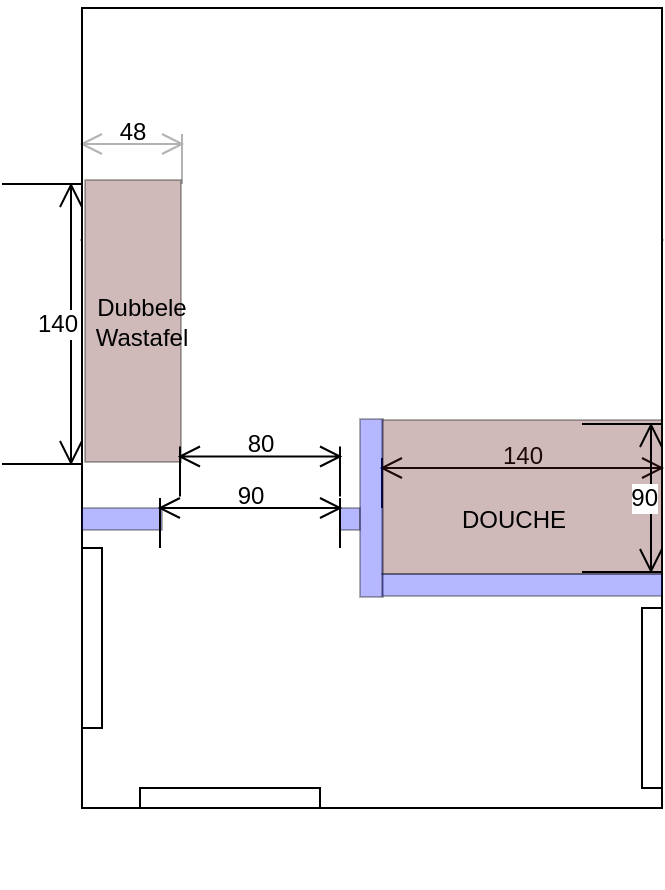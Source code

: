 <mxfile version="14.5.3" type="github"><diagram id="zxyFGUuk85KCquHpNzCP" name="Page-1"><mxGraphModel dx="771" dy="459" grid="1" gridSize="10" guides="1" tooltips="1" connect="1" arrows="1" fold="1" page="1" pageScale="1" pageWidth="850" pageHeight="1100" math="0" shadow="0"><root><mxCell id="0"/><mxCell id="1" parent="0"/><mxCell id="AulW8bhQuf9bYFemuAhg-16" value="" style="group" parent="1" vertex="1" connectable="0"><mxGeometry x="148" y="248" width="290" height="444" as="geometry"/></mxCell><mxCell id="KjAvqt-3xgzLBiE8spDG-5" value="" style="group;container=1;" parent="AulW8bhQuf9bYFemuAhg-16" vertex="1" connectable="0"><mxGeometry width="290" height="444" as="geometry"/></mxCell><mxCell id="KjAvqt-3xgzLBiE8spDG-3" value="&lt;div&gt;290&lt;/div&gt;&lt;div&gt;&lt;br&gt;&lt;/div&gt;" style="verticalLabelPosition=middle;dashed=0;shadow=0;html=1;shape=mxgraph.cabinets.dimension;verticalAlign=top;align=center;rounded=0;" parent="KjAvqt-3xgzLBiE8spDG-5" vertex="1"><mxGeometry y="100" width="290" height="40" as="geometry"/></mxCell><mxCell id="KjAvqt-3xgzLBiE8spDG-6" value="" style="rounded=0;whiteSpace=wrap;html=1;fillColor=none;" parent="KjAvqt-3xgzLBiE8spDG-5" vertex="1"><mxGeometry y="270" width="10" height="90" as="geometry"/></mxCell><mxCell id="KjAvqt-3xgzLBiE8spDG-7" value="" style="rounded=0;whiteSpace=wrap;html=1;fillColor=none;rotation=-90;" parent="KjAvqt-3xgzLBiE8spDG-5" vertex="1"><mxGeometry x="69" y="350" width="10" height="90" as="geometry"/></mxCell><mxCell id="KjAvqt-3xgzLBiE8spDG-8" value="" style="rounded=0;whiteSpace=wrap;html=1;fillColor=none;" parent="KjAvqt-3xgzLBiE8spDG-5" vertex="1"><mxGeometry x="280" y="300" width="10" height="90" as="geometry"/></mxCell><mxCell id="AulW8bhQuf9bYFemuAhg-3" value="" style="rounded=0;whiteSpace=wrap;html=1;fillColor=#0A12FF;opacity=30;" parent="KjAvqt-3xgzLBiE8spDG-5" vertex="1"><mxGeometry y="250" width="20" height="11" as="geometry"/></mxCell><mxCell id="AulW8bhQuf9bYFemuAhg-5" value="" style="rounded=0;whiteSpace=wrap;html=1;fillColor=#0A12FF;opacity=30;" parent="KjAvqt-3xgzLBiE8spDG-5" vertex="1"><mxGeometry x="110" y="250" width="20" height="11" as="geometry"/></mxCell><mxCell id="AulW8bhQuf9bYFemuAhg-8" value="" style="rounded=0;whiteSpace=wrap;html=1;" parent="KjAvqt-3xgzLBiE8spDG-5" vertex="1"><mxGeometry y="4" width="290" height="400" as="geometry"/></mxCell><mxCell id="AulW8bhQuf9bYFemuAhg-11" value="" style="rounded=0;whiteSpace=wrap;html=1;fillColor=none;" parent="KjAvqt-3xgzLBiE8spDG-5" vertex="1"><mxGeometry y="274" width="10" height="90" as="geometry"/></mxCell><mxCell id="AulW8bhQuf9bYFemuAhg-12" value="" style="rounded=0;whiteSpace=wrap;html=1;fillColor=none;rotation=-90;" parent="KjAvqt-3xgzLBiE8spDG-5" vertex="1"><mxGeometry x="69" y="354" width="10" height="90" as="geometry"/></mxCell><mxCell id="AulW8bhQuf9bYFemuAhg-13" value="" style="rounded=0;whiteSpace=wrap;html=1;fillColor=none;" parent="KjAvqt-3xgzLBiE8spDG-5" vertex="1"><mxGeometry x="280" y="304" width="10" height="90" as="geometry"/></mxCell><mxCell id="AulW8bhQuf9bYFemuAhg-14" value="" style="rounded=0;whiteSpace=wrap;html=1;fillColor=#0A12FF;opacity=30;" parent="KjAvqt-3xgzLBiE8spDG-5" vertex="1"><mxGeometry y="254" width="40" height="11" as="geometry"/></mxCell><mxCell id="AulW8bhQuf9bYFemuAhg-15" value="" style="rounded=0;whiteSpace=wrap;html=1;fillColor=#0A12FF;opacity=30;" parent="KjAvqt-3xgzLBiE8spDG-5" vertex="1"><mxGeometry x="129" y="254" width="10" height="11" as="geometry"/></mxCell><mxCell id="AulW8bhQuf9bYFemuAhg-9" value="140" style="verticalLabelPosition=middle;dashed=0;shadow=0;html=1;shape=mxgraph.cabinets.dimension;verticalAlign=top;align=center;rounded=0;" parent="KjAvqt-3xgzLBiE8spDG-5" vertex="1"><mxGeometry x="150" y="214" width="140" height="40" as="geometry"/></mxCell><mxCell id="AulW8bhQuf9bYFemuAhg-18" value="" style="rounded=0;whiteSpace=wrap;html=1;opacity=30;fillColor=#611A1A;" parent="KjAvqt-3xgzLBiE8spDG-5" vertex="1"><mxGeometry x="150" y="210" width="140" height="77" as="geometry"/></mxCell><mxCell id="AulW8bhQuf9bYFemuAhg-19" value="DOUCHE" style="text;html=1;strokeColor=none;fillColor=none;align=center;verticalAlign=middle;whiteSpace=wrap;rounded=0;opacity=30;" parent="KjAvqt-3xgzLBiE8spDG-5" vertex="1"><mxGeometry x="196" y="250" width="40" height="20" as="geometry"/></mxCell><mxCell id="AulW8bhQuf9bYFemuAhg-20" value="" style="rounded=0;whiteSpace=wrap;html=1;opacity=30;fillColor=#611A1A;rotation=-90;" parent="KjAvqt-3xgzLBiE8spDG-5" vertex="1"><mxGeometry x="-45" y="136.5" width="141" height="48" as="geometry"/></mxCell><mxCell id="AulW8bhQuf9bYFemuAhg-22" value="&lt;div&gt;Dubbele&lt;br&gt;&lt;/div&gt;&lt;div&gt;Wastafel&lt;/div&gt;" style="text;html=1;strokeColor=none;fillColor=none;align=center;verticalAlign=middle;whiteSpace=wrap;rounded=0;opacity=30;" parent="KjAvqt-3xgzLBiE8spDG-5" vertex="1"><mxGeometry x="10" y="150.5" width="40" height="20" as="geometry"/></mxCell><mxCell id="AulW8bhQuf9bYFemuAhg-24" value="48" style="verticalLabelPosition=middle;dashed=0;shadow=0;html=1;shape=mxgraph.cabinets.dimension;verticalAlign=top;align=center;fillColor=#611A1A;opacity=30;" parent="KjAvqt-3xgzLBiE8spDG-5" vertex="1"><mxGeometry y="52" width="50" height="40" as="geometry"/></mxCell><mxCell id="OqdgdDxtzPcvBFDyPTwg-2" value="&lt;div&gt;90&lt;/div&gt;&lt;div&gt;&lt;br&gt;&lt;/div&gt;" style="verticalLabelPosition=middle;dashed=0;shadow=0;html=1;shape=mxgraph.cabinets.dimension;verticalAlign=top;align=center;" parent="KjAvqt-3xgzLBiE8spDG-5" vertex="1"><mxGeometry x="39" y="234" width="90" height="40" as="geometry"/></mxCell><mxCell id="OqdgdDxtzPcvBFDyPTwg-3" value="80" style="verticalLabelPosition=middle;dashed=0;shadow=0;html=1;shape=mxgraph.cabinets.dimension;verticalAlign=top;align=center;" parent="KjAvqt-3xgzLBiE8spDG-5" vertex="1"><mxGeometry x="49" y="208.25" width="80" height="40" as="geometry"/></mxCell><mxCell id="AulW8bhQuf9bYFemuAhg-4" value="" style="rounded=0;whiteSpace=wrap;html=1;fillColor=#0A12FF;opacity=30;rotation=90;" parent="KjAvqt-3xgzLBiE8spDG-5" vertex="1"><mxGeometry x="100.25" y="248.25" width="89" height="11.5" as="geometry"/></mxCell><mxCell id="AulW8bhQuf9bYFemuAhg-1" value="" style="rounded=0;whiteSpace=wrap;html=1;fillColor=#0A12FF;opacity=30;" parent="AulW8bhQuf9bYFemuAhg-16" vertex="1"><mxGeometry x="150" y="287" width="140" height="11" as="geometry"/></mxCell><mxCell id="AulW8bhQuf9bYFemuAhg-17" value="90" style="shape=dimension;direction=north;whiteSpace=wrap;html=1;align=right;points=[];verticalAlign=middle;labelBackgroundColor=#ffffff;rounded=0;" parent="1" vertex="1"><mxGeometry x="398" y="460" width="40" height="74" as="geometry"/></mxCell><mxCell id="AulW8bhQuf9bYFemuAhg-21" value="140" style="shape=dimension;direction=north;whiteSpace=wrap;html=1;align=right;points=[];verticalAlign=middle;labelBackgroundColor=#ffffff;rounded=0;" parent="1" vertex="1"><mxGeometry x="108" y="340" width="40" height="140" as="geometry"/></mxCell></root></mxGraphModel></diagram></mxfile>
